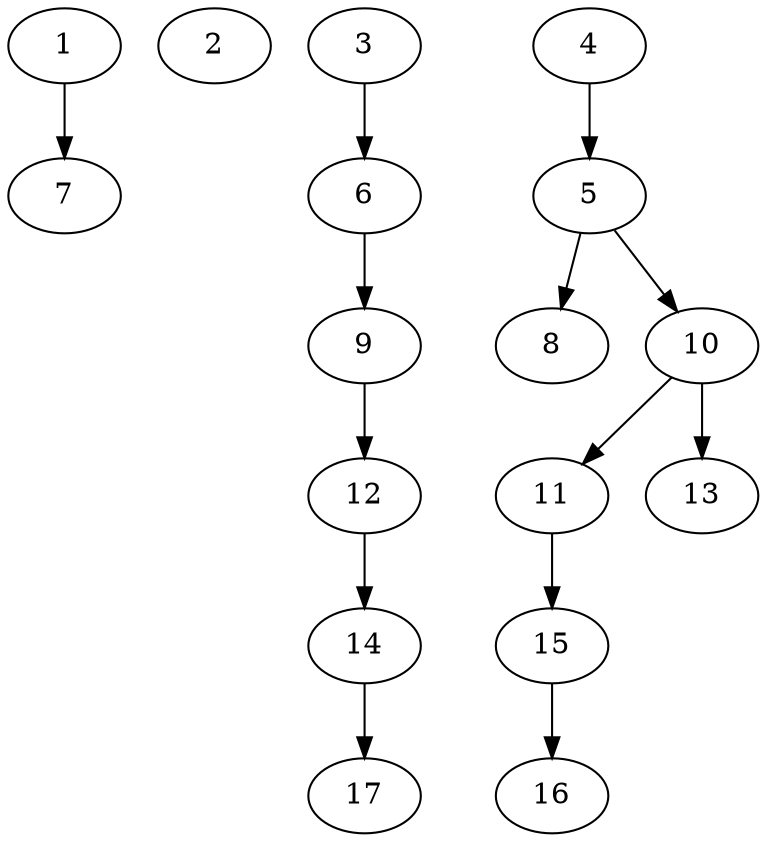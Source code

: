 // DAG (tier=1-easy, mode=data, n=17, ccr=0.300, fat=0.404, density=0.272, regular=0.664, jump=0.012, mindata=1048576, maxdata=8388608)
// DAG automatically generated by daggen at Sun Aug 24 16:33:33 2025
// /home/ermia/Project/Environments/daggen/bin/daggen --dot --ccr 0.300 --fat 0.404 --regular 0.664 --density 0.272 --jump 0.012 --mindata 1048576 --maxdata 8388608 -n 17 
digraph G {
  1 [size="121123192201779760", alpha="0.04", expect_size="60561596100889880"]
  1 -> 7 [size ="289439490244608"]
  2 [size="328470850886309", alpha="0.05", expect_size="164235425443154"]
  3 [size="6956279006676519", alpha="0.10", expect_size="3478139503338259"]
  3 -> 6 [size ="132278625763328"]
  4 [size="72219216460346928", alpha="0.04", expect_size="36109608230173464"]
  4 -> 5 [size ="38776340480000"]
  5 [size="19155327291442612", alpha="0.16", expect_size="9577663645721306"]
  5 -> 8 [size ="362865420664832"]
  5 -> 10 [size ="362865420664832"]
  6 [size="221916206494175616", alpha="0.10", expect_size="110958103247087808"]
  6 -> 9 [size ="122858957176832"]
  7 [size="419395028514620416", alpha="0.12", expect_size="209697514257310208"]
  8 [size="22920840079800000", alpha="0.12", expect_size="11460420039900000"]
  9 [size="258387216802250752000", alpha="0.15", expect_size="129193608401125376000"]
  9 -> 12 [size ="324541821747200"]
  10 [size="1334466906083132", alpha="0.15", expect_size="667233453041566"]
  10 -> 11 [size ="96232173207552"]
  10 -> 13 [size ="96232173207552"]
  11 [size="1052206232802512896", alpha="0.01", expect_size="526103116401256448"]
  11 -> 15 [size ="469596993748992"]
  12 [size="55946341037113344000", alpha="0.03", expect_size="27973170518556672000"]
  12 -> 14 [size ="117022969036800"]
  13 [size="38216810627153424", alpha="0.12", expect_size="19108405313576712"]
  14 [size="361336819253101248", alpha="0.09", expect_size="180668409626550624"]
  14 -> 17 [size ="326527581421568"]
  15 [size="311229503760178176", alpha="0.11", expect_size="155614751880089088"]
  15 -> 16 [size ="269114060832768"]
  16 [size="8572812801662679", alpha="0.15", expect_size="4286406400831339"]
  17 [size="1054311533194888", alpha="0.08", expect_size="527155766597444"]
}